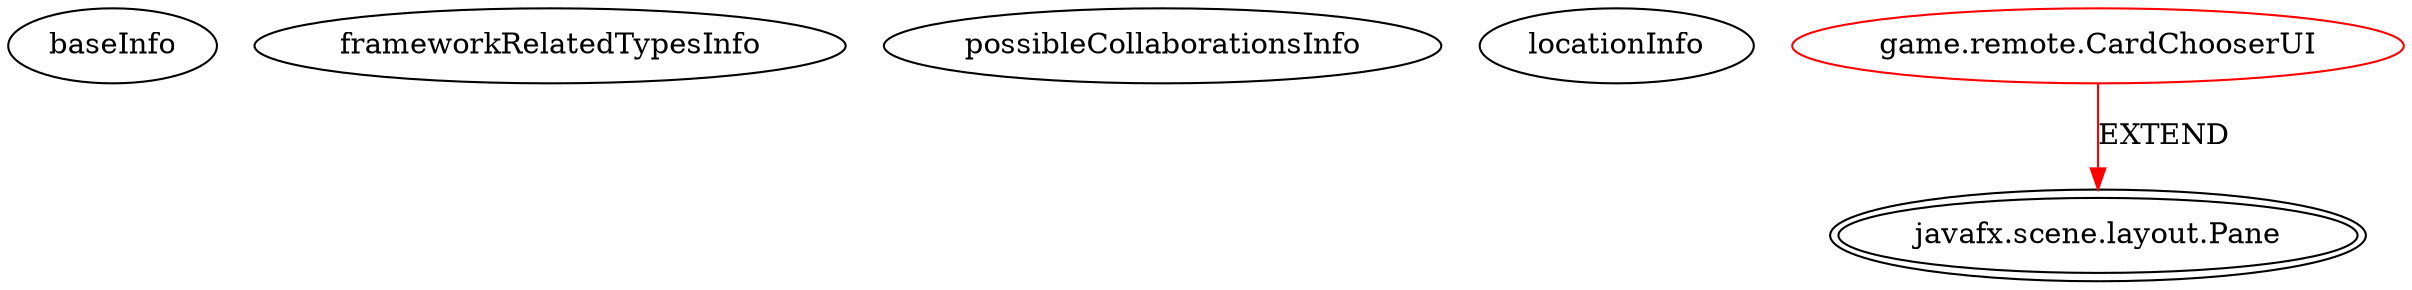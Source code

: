 digraph {
baseInfo[graphId=571,category="extension_graph",isAnonymous=false,possibleRelation=false]
frameworkRelatedTypesInfo[0="javafx.scene.layout.Pane"]
possibleCollaborationsInfo[]
locationInfo[projectName="JCake-CoupGameProgram",filePath="/JCake-CoupGameProgram/CoupGameProgram-master/src/game/remote/CardChooserUI.java",contextSignature="CardChooserUI",graphId="571"]
0[label="game.remote.CardChooserUI",vertexType="ROOT_CLIENT_CLASS_DECLARATION",isFrameworkType=false,color=red]
1[label="javafx.scene.layout.Pane",vertexType="FRAMEWORK_CLASS_TYPE",isFrameworkType=true,peripheries=2]
0->1[label="EXTEND",color=red]
}
